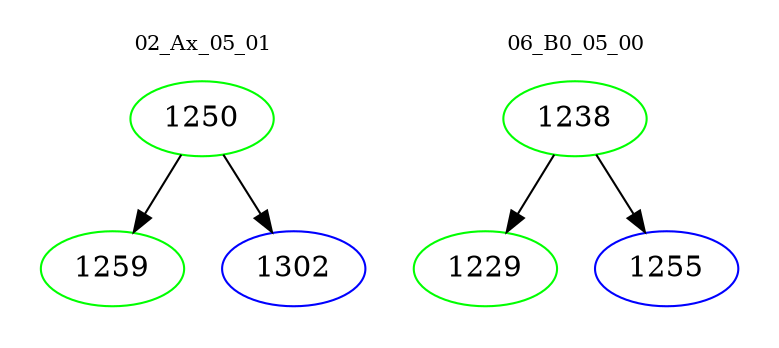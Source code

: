 digraph{
subgraph cluster_0 {
color = white
label = "02_Ax_05_01";
fontsize=10;
T0_1250 [label="1250", color="green"]
T0_1250 -> T0_1259 [color="black"]
T0_1259 [label="1259", color="green"]
T0_1250 -> T0_1302 [color="black"]
T0_1302 [label="1302", color="blue"]
}
subgraph cluster_1 {
color = white
label = "06_B0_05_00";
fontsize=10;
T1_1238 [label="1238", color="green"]
T1_1238 -> T1_1229 [color="black"]
T1_1229 [label="1229", color="green"]
T1_1238 -> T1_1255 [color="black"]
T1_1255 [label="1255", color="blue"]
}
}
